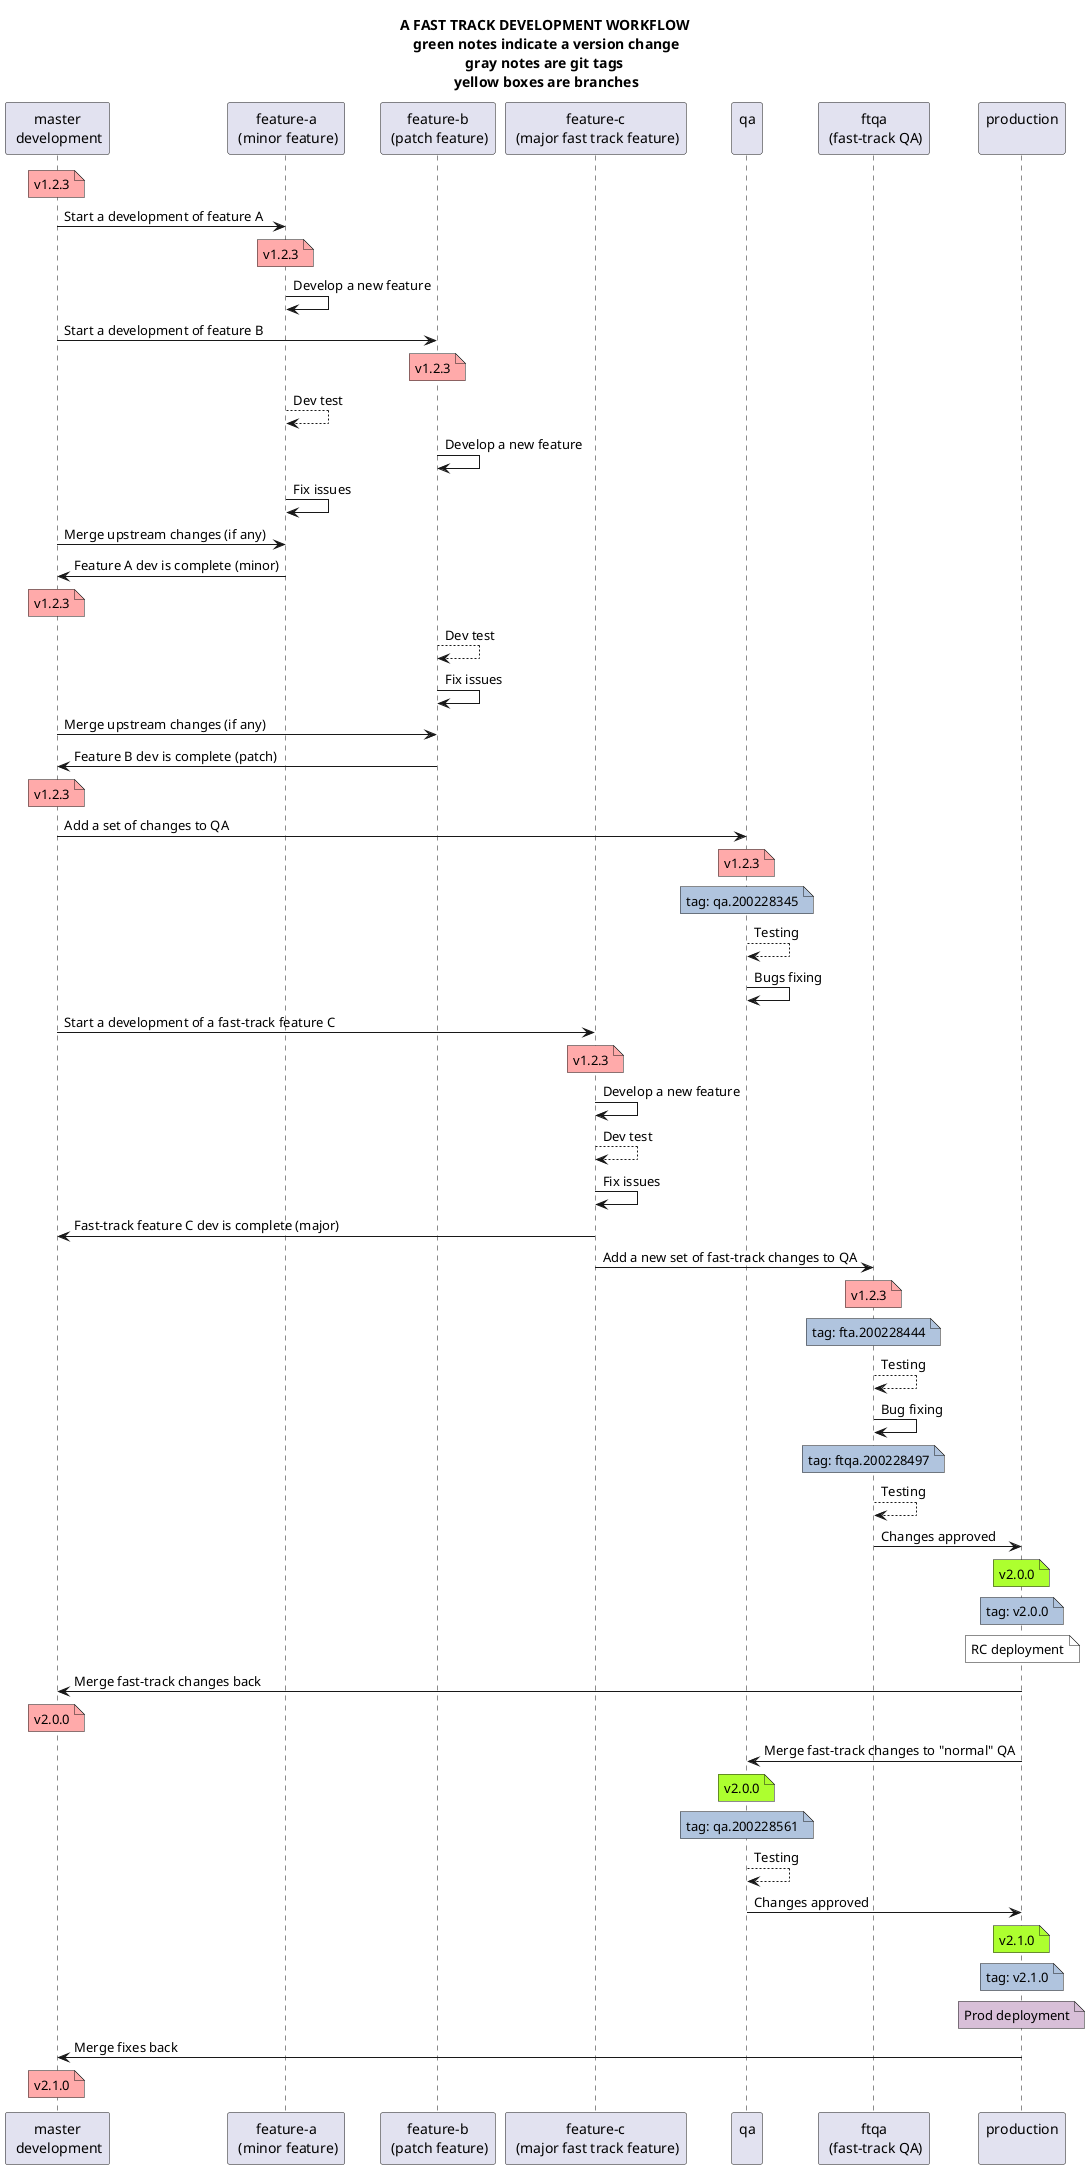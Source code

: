 @startuml
title A FAST TRACK DEVELOPMENT WORKFLOW\n green notes indicate a version change\n gray notes are git tags \n yellow boxes are branches
participant "master\n development" as mst
participant "feature-a\n (minor feature)" as f1
participant "feature-b\n (patch feature)" as f2
participant "feature-c\n (major fast track feature)" as f3
participant "qa\n" as qa
participant "ftqa\n (fast-track QA)" as ftqa
participant "production\n" as prod

note over mst #FFAAAA: v1.2.3
mst -> f1: Start a development of feature A
note over f1 #FFAAAA: v1.2.3
f1 -> f1: Develop a new feature
mst -> f2: Start a development of feature B
note over f2 #FFAAAA: v1.2.3
f1 --> f1: Dev test
f2 -> f2: Develop a new feature
f1 -> f1: Fix issues
mst -> f1: Merge upstream changes (if any)
f1 -> mst: Feature A dev is complete (minor)
note over mst #FFAAAA: v1.2.3

f2 --> f2: Dev test
f2 -> f2: Fix issues
mst -> f2: Merge upstream changes (if any)
f2 -> mst: Feature B dev is complete (patch)
note over mst #FFAAAA: v1.2.3

mst -> qa: Add a set of changes to QA
note over qa #FFAAAA: v1.2.3
note over qa #LightSteelBlue: tag: qa.200228345
qa --> qa: Testing
qa -> qa: Bugs fixing

mst -> f3: Start a development of a fast-track feature C
note over f3 #FFAAAA: v1.2.3
f3 -> f3: Develop a new feature
f3 --> f3: Dev test
f3 -> f3: Fix issues
f3 -> mst: Fast-track feature C dev is complete (major)

f3 -> ftqa: Add a new set of fast-track changes to QA
note over ftqa #FFAAAA: v1.2.3
note over ftqa #LightSteelBlue: tag: fta.200228444
ftqa --> ftqa: Testing
ftqa -> ftqa: Bug fixing
note over ftqa #LightSteelBlue: tag: ftqa.200228497
ftqa --> ftqa: Testing
ftqa -> prod: Changes approved
note over prod #GreenYellow: v2.0.0
note over prod #LightSteelBlue: tag: v2.0.0
note over prod #White: RC deployment

prod -> mst: Merge fast-track changes back
note over mst #FFAAAA: v2.0.0
prod -> qa: Merge fast-track changes to "normal" QA
note over qa #GreenYellow: v2.0.0
note over qa #LightSteelBlue: tag: qa.200228561

qa --> qa: Testing
qa -> prod: Changes approved
note over prod #GreenYellow: v2.1.0
note over prod #LightSteelBlue: tag: v2.1.0
note over prod #Thistle: Prod deployment
prod -> mst: Merge fixes back
note over mst #FFAAAA: v2.1.0
@enduml
